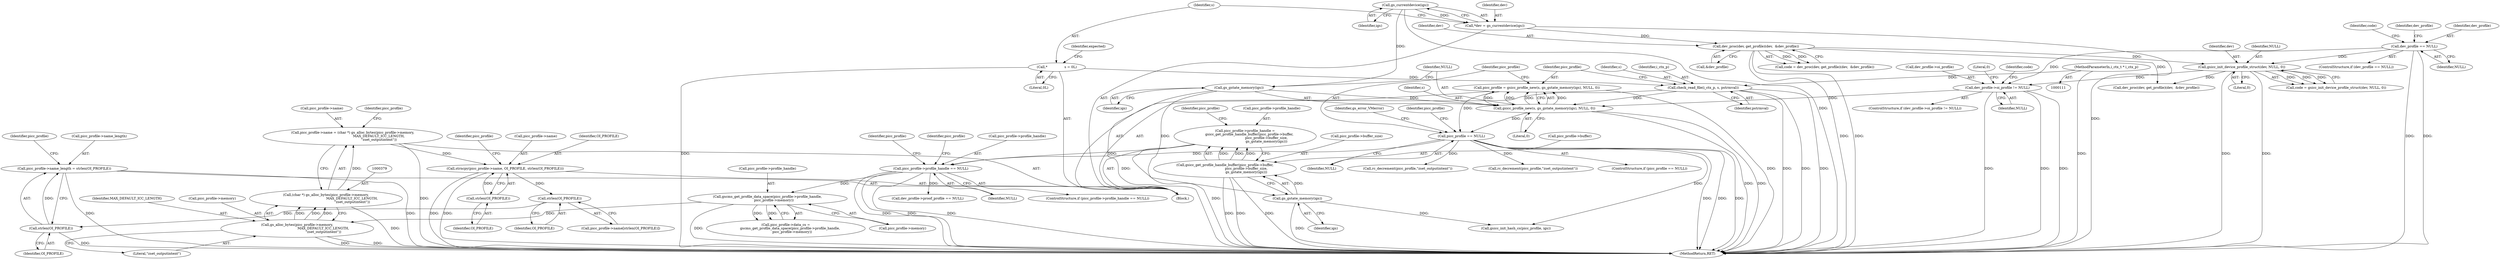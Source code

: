digraph "0_ghostscript_67d760ab775dae4efe803b5944b0439aa3c0b04a_1@API" {
"1000401" [label="(Call,picc_profile->name_length = strlen(OI_PROFILE))"];
"1000405" [label="(Call,strlen(OI_PROFILE))"];
"1000398" [label="(Call,strlen(OI_PROFILE))"];
"1000386" [label="(Call,strncpy(picc_profile->name, OI_PROFILE, strlen(OI_PROFILE)))"];
"1000374" [label="(Call,picc_profile->name = (char *) gs_alloc_bytes(picc_profile->memory,\n                                                 MAX_DEFAULT_ICC_LENGTH,\n                                                 \"zset_outputintent\"))"];
"1000378" [label="(Call,(char *) gs_alloc_bytes(picc_profile->memory,\n                                                 MAX_DEFAULT_ICC_LENGTH,\n                                                 \"zset_outputintent\"))"];
"1000380" [label="(Call,gs_alloc_bytes(picc_profile->memory,\n                                                 MAX_DEFAULT_ICC_LENGTH,\n                                                 \"zset_outputintent\"))"];
"1000302" [label="(Call,gscms_get_profile_data_space(picc_profile->profile_handle,\n            picc_profile->memory))"];
"1000286" [label="(Call,picc_profile->profile_handle == NULL)"];
"1000272" [label="(Call,picc_profile->profile_handle =\n        gsicc_get_profile_handle_buffer(picc_profile->buffer,\n                                        picc_profile->buffer_size,\n                                        gs_gstate_memory(igs)))"];
"1000276" [label="(Call,gsicc_get_profile_handle_buffer(picc_profile->buffer,\n                                        picc_profile->buffer_size,\n                                        gs_gstate_memory(igs)))"];
"1000283" [label="(Call,gs_gstate_memory(igs))"];
"1000255" [label="(Call,gs_gstate_memory(igs))"];
"1000125" [label="(Call,gs_currentdevice(igs))"];
"1000260" [label="(Call,picc_profile == NULL)"];
"1000251" [label="(Call,picc_profile = gsicc_profile_new(s, gs_gstate_memory(igs), NULL, 0))"];
"1000253" [label="(Call,gsicc_profile_new(s, gs_gstate_memory(igs), NULL, 0))"];
"1000247" [label="(Call,check_read_file(i_ctx_p, s, pstrmval))"];
"1000112" [label="(MethodParameterIn,i_ctx_t * i_ctx_p)"];
"1000129" [label="(Call,*                s = 0L)"];
"1000205" [label="(Call,dev_profile->oi_profile != NULL)"];
"1000176" [label="(Call,dev_profile == NULL)"];
"1000182" [label="(Call,gsicc_init_device_profile_struct(dev, NULL, 0))"];
"1000165" [label="(Call,dev_proc(dev, get_profile)(dev,  &dev_profile))"];
"1000123" [label="(Call,*dev = gs_currentdevice(igs))"];
"1000391" [label="(Call,strlen(OI_PROFILE))"];
"1000396" [label="(Identifier,picc_profile)"];
"1000381" [label="(Call,picc_profile->memory)"];
"1000175" [label="(ControlStructure,if (dev_profile == NULL))"];
"1000249" [label="(Identifier,s)"];
"1000180" [label="(Call,code = gsicc_init_device_profile_struct(dev, NULL, 0))"];
"1000272" [label="(Call,picc_profile->profile_handle =\n        gsicc_get_profile_handle_buffer(picc_profile->buffer,\n                                        picc_profile->buffer_size,\n                                        gs_gstate_memory(igs)))"];
"1000409" [label="(Identifier,picc_profile)"];
"1000123" [label="(Call,*dev = gs_currentdevice(igs))"];
"1000386" [label="(Call,strncpy(picc_profile->name, OI_PROFILE, strlen(OI_PROFILE)))"];
"1000251" [label="(Call,picc_profile = gsicc_profile_new(s, gs_gstate_memory(igs), NULL, 0))"];
"1000300" [label="(Identifier,picc_profile)"];
"1000177" [label="(Identifier,dev_profile)"];
"1000258" [label="(Literal,0)"];
"1000257" [label="(Identifier,NULL)"];
"1000280" [label="(Call,picc_profile->buffer_size)"];
"1000112" [label="(MethodParameterIn,i_ctx_t * i_ctx_p)"];
"1000378" [label="(Call,(char *) gs_alloc_bytes(picc_profile->memory,\n                                                 MAX_DEFAULT_ICC_LENGTH,\n                                                 \"zset_outputintent\"))"];
"1000394" [label="(Call,picc_profile->name[strlen(OI_PROFILE)])"];
"1000276" [label="(Call,gsicc_get_profile_handle_buffer(picc_profile->buffer,\n                                        picc_profile->buffer_size,\n                                        gs_gstate_memory(igs)))"];
"1000212" [label="(Literal,0)"];
"1000392" [label="(Identifier,OI_PROFILE)"];
"1000277" [label="(Call,picc_profile->buffer)"];
"1000166" [label="(Identifier,dev)"];
"1000181" [label="(Identifier,code)"];
"1000302" [label="(Call,gscms_get_profile_data_space(picc_profile->profile_handle,\n            picc_profile->memory))"];
"1000182" [label="(Call,gsicc_init_device_profile_struct(dev, NULL, 0))"];
"1000385" [label="(Literal,\"zset_outputintent\")"];
"1000194" [label="(Call,dev_proc(dev, get_profile)(dev,  &dev_profile))"];
"1000391" [label="(Call,strlen(OI_PROFILE))"];
"1000259" [label="(ControlStructure,if (picc_profile == NULL))"];
"1000183" [label="(Identifier,dev)"];
"1000163" [label="(Call,code = dev_proc(dev, get_profile)(dev,  &dev_profile))"];
"1000265" [label="(Identifier,gs_error_VMerror)"];
"1000405" [label="(Call,strlen(OI_PROFILE))"];
"1000375" [label="(Call,picc_profile->name)"];
"1000261" [label="(Identifier,picc_profile)"];
"1000129" [label="(Call,*                s = 0L)"];
"1000284" [label="(Identifier,igs)"];
"1000176" [label="(Call,dev_profile == NULL)"];
"1000209" [label="(Identifier,NULL)"];
"1000185" [label="(Literal,0)"];
"1000260" [label="(Call,picc_profile == NULL)"];
"1000252" [label="(Identifier,picc_profile)"];
"1000366" [label="(Call,gsicc_init_hash_cs(picc_profile, igs))"];
"1000298" [label="(Call,picc_profile->data_cs =\n        gscms_get_profile_data_space(picc_profile->profile_handle,\n            picc_profile->memory))"];
"1000207" [label="(Identifier,dev_profile)"];
"1000126" [label="(Identifier,igs)"];
"1000303" [label="(Call,picc_profile->profile_handle)"];
"1000214" [label="(Identifier,code)"];
"1000204" [label="(ControlStructure,if (dev_profile->oi_profile != NULL))"];
"1000285" [label="(ControlStructure,if (picc_profile->profile_handle == NULL))"];
"1000269" [label="(Identifier,picc_profile)"];
"1000255" [label="(Call,gs_gstate_memory(igs))"];
"1000256" [label="(Identifier,igs)"];
"1000250" [label="(Identifier,pstrmval)"];
"1000262" [label="(Identifier,NULL)"];
"1000283" [label="(Call,gs_gstate_memory(igs))"];
"1000387" [label="(Call,picc_profile->name)"];
"1000253" [label="(Call,gsicc_profile_new(s, gs_gstate_memory(igs), NULL, 0))"];
"1000374" [label="(Call,picc_profile->name = (char *) gs_alloc_bytes(picc_profile->memory,\n                                                 MAX_DEFAULT_ICC_LENGTH,\n                                                 \"zset_outputintent\"))"];
"1000113" [label="(Block,)"];
"1000206" [label="(Call,dev_profile->oi_profile)"];
"1000254" [label="(Identifier,s)"];
"1000165" [label="(Call,dev_proc(dev, get_profile)(dev,  &dev_profile))"];
"1000287" [label="(Call,picc_profile->profile_handle)"];
"1000167" [label="(Call,&dev_profile)"];
"1000248" [label="(Identifier,i_ctx_p)"];
"1000390" [label="(Identifier,OI_PROFILE)"];
"1000286" [label="(Call,picc_profile->profile_handle == NULL)"];
"1000380" [label="(Call,gs_alloc_bytes(picc_profile->memory,\n                                                 MAX_DEFAULT_ICC_LENGTH,\n                                                 \"zset_outputintent\"))"];
"1000451" [label="(Call,dev_profile->proof_profile == NULL)"];
"1000361" [label="(Call,rc_decrement(picc_profile,\"zset_outputintent\"))"];
"1000399" [label="(Identifier,OI_PROFILE)"];
"1000124" [label="(Identifier,dev)"];
"1000384" [label="(Identifier,MAX_DEFAULT_ICC_LENGTH)"];
"1000273" [label="(Call,picc_profile->profile_handle)"];
"1000406" [label="(Identifier,OI_PROFILE)"];
"1000131" [label="(Literal,0L)"];
"1000290" [label="(Identifier,NULL)"];
"1000401" [label="(Call,picc_profile->name_length = strlen(OI_PROFILE))"];
"1000184" [label="(Identifier,NULL)"];
"1000292" [label="(Call,rc_decrement(picc_profile,\"zset_outputintent\"))"];
"1000398" [label="(Call,strlen(OI_PROFILE))"];
"1000178" [label="(Identifier,NULL)"];
"1000125" [label="(Call,gs_currentdevice(igs))"];
"1000306" [label="(Call,picc_profile->memory)"];
"1000139" [label="(Identifier,expected)"];
"1000524" [label="(MethodReturn,RET)"];
"1000247" [label="(Call,check_read_file(i_ctx_p, s, pstrmval))"];
"1000288" [label="(Identifier,picc_profile)"];
"1000388" [label="(Identifier,picc_profile)"];
"1000130" [label="(Identifier,s)"];
"1000402" [label="(Call,picc_profile->name_length)"];
"1000205" [label="(Call,dev_profile->oi_profile != NULL)"];
"1000293" [label="(Identifier,picc_profile)"];
"1000401" -> "1000113"  [label="AST: "];
"1000401" -> "1000405"  [label="CFG: "];
"1000402" -> "1000401"  [label="AST: "];
"1000405" -> "1000401"  [label="AST: "];
"1000409" -> "1000401"  [label="CFG: "];
"1000401" -> "1000524"  [label="DDG: "];
"1000401" -> "1000524"  [label="DDG: "];
"1000405" -> "1000401"  [label="DDG: "];
"1000405" -> "1000406"  [label="CFG: "];
"1000406" -> "1000405"  [label="AST: "];
"1000405" -> "1000524"  [label="DDG: "];
"1000398" -> "1000405"  [label="DDG: "];
"1000398" -> "1000394"  [label="AST: "];
"1000398" -> "1000399"  [label="CFG: "];
"1000399" -> "1000398"  [label="AST: "];
"1000394" -> "1000398"  [label="CFG: "];
"1000386" -> "1000398"  [label="DDG: "];
"1000386" -> "1000113"  [label="AST: "];
"1000386" -> "1000391"  [label="CFG: "];
"1000387" -> "1000386"  [label="AST: "];
"1000390" -> "1000386"  [label="AST: "];
"1000391" -> "1000386"  [label="AST: "];
"1000396" -> "1000386"  [label="CFG: "];
"1000386" -> "1000524"  [label="DDG: "];
"1000386" -> "1000524"  [label="DDG: "];
"1000374" -> "1000386"  [label="DDG: "];
"1000391" -> "1000386"  [label="DDG: "];
"1000374" -> "1000113"  [label="AST: "];
"1000374" -> "1000378"  [label="CFG: "];
"1000375" -> "1000374"  [label="AST: "];
"1000378" -> "1000374"  [label="AST: "];
"1000388" -> "1000374"  [label="CFG: "];
"1000374" -> "1000524"  [label="DDG: "];
"1000378" -> "1000374"  [label="DDG: "];
"1000378" -> "1000380"  [label="CFG: "];
"1000379" -> "1000378"  [label="AST: "];
"1000380" -> "1000378"  [label="AST: "];
"1000378" -> "1000524"  [label="DDG: "];
"1000380" -> "1000378"  [label="DDG: "];
"1000380" -> "1000378"  [label="DDG: "];
"1000380" -> "1000378"  [label="DDG: "];
"1000380" -> "1000385"  [label="CFG: "];
"1000381" -> "1000380"  [label="AST: "];
"1000384" -> "1000380"  [label="AST: "];
"1000385" -> "1000380"  [label="AST: "];
"1000380" -> "1000524"  [label="DDG: "];
"1000380" -> "1000524"  [label="DDG: "];
"1000302" -> "1000380"  [label="DDG: "];
"1000302" -> "1000298"  [label="AST: "];
"1000302" -> "1000306"  [label="CFG: "];
"1000303" -> "1000302"  [label="AST: "];
"1000306" -> "1000302"  [label="AST: "];
"1000298" -> "1000302"  [label="CFG: "];
"1000302" -> "1000524"  [label="DDG: "];
"1000302" -> "1000298"  [label="DDG: "];
"1000302" -> "1000298"  [label="DDG: "];
"1000286" -> "1000302"  [label="DDG: "];
"1000286" -> "1000285"  [label="AST: "];
"1000286" -> "1000290"  [label="CFG: "];
"1000287" -> "1000286"  [label="AST: "];
"1000290" -> "1000286"  [label="AST: "];
"1000293" -> "1000286"  [label="CFG: "];
"1000300" -> "1000286"  [label="CFG: "];
"1000286" -> "1000524"  [label="DDG: "];
"1000286" -> "1000524"  [label="DDG: "];
"1000286" -> "1000524"  [label="DDG: "];
"1000272" -> "1000286"  [label="DDG: "];
"1000260" -> "1000286"  [label="DDG: "];
"1000286" -> "1000451"  [label="DDG: "];
"1000272" -> "1000113"  [label="AST: "];
"1000272" -> "1000276"  [label="CFG: "];
"1000273" -> "1000272"  [label="AST: "];
"1000276" -> "1000272"  [label="AST: "];
"1000288" -> "1000272"  [label="CFG: "];
"1000272" -> "1000524"  [label="DDG: "];
"1000276" -> "1000272"  [label="DDG: "];
"1000276" -> "1000272"  [label="DDG: "];
"1000276" -> "1000272"  [label="DDG: "];
"1000276" -> "1000283"  [label="CFG: "];
"1000277" -> "1000276"  [label="AST: "];
"1000280" -> "1000276"  [label="AST: "];
"1000283" -> "1000276"  [label="AST: "];
"1000276" -> "1000524"  [label="DDG: "];
"1000276" -> "1000524"  [label="DDG: "];
"1000276" -> "1000524"  [label="DDG: "];
"1000283" -> "1000276"  [label="DDG: "];
"1000283" -> "1000284"  [label="CFG: "];
"1000284" -> "1000283"  [label="AST: "];
"1000283" -> "1000524"  [label="DDG: "];
"1000255" -> "1000283"  [label="DDG: "];
"1000283" -> "1000366"  [label="DDG: "];
"1000255" -> "1000253"  [label="AST: "];
"1000255" -> "1000256"  [label="CFG: "];
"1000256" -> "1000255"  [label="AST: "];
"1000257" -> "1000255"  [label="CFG: "];
"1000255" -> "1000524"  [label="DDG: "];
"1000255" -> "1000253"  [label="DDG: "];
"1000125" -> "1000255"  [label="DDG: "];
"1000125" -> "1000123"  [label="AST: "];
"1000125" -> "1000126"  [label="CFG: "];
"1000126" -> "1000125"  [label="AST: "];
"1000123" -> "1000125"  [label="CFG: "];
"1000125" -> "1000524"  [label="DDG: "];
"1000125" -> "1000123"  [label="DDG: "];
"1000260" -> "1000259"  [label="AST: "];
"1000260" -> "1000262"  [label="CFG: "];
"1000261" -> "1000260"  [label="AST: "];
"1000262" -> "1000260"  [label="AST: "];
"1000265" -> "1000260"  [label="CFG: "];
"1000269" -> "1000260"  [label="CFG: "];
"1000260" -> "1000524"  [label="DDG: "];
"1000260" -> "1000524"  [label="DDG: "];
"1000260" -> "1000524"  [label="DDG: "];
"1000251" -> "1000260"  [label="DDG: "];
"1000253" -> "1000260"  [label="DDG: "];
"1000260" -> "1000292"  [label="DDG: "];
"1000260" -> "1000361"  [label="DDG: "];
"1000260" -> "1000366"  [label="DDG: "];
"1000251" -> "1000113"  [label="AST: "];
"1000251" -> "1000253"  [label="CFG: "];
"1000252" -> "1000251"  [label="AST: "];
"1000253" -> "1000251"  [label="AST: "];
"1000261" -> "1000251"  [label="CFG: "];
"1000251" -> "1000524"  [label="DDG: "];
"1000253" -> "1000251"  [label="DDG: "];
"1000253" -> "1000251"  [label="DDG: "];
"1000253" -> "1000251"  [label="DDG: "];
"1000253" -> "1000251"  [label="DDG: "];
"1000253" -> "1000258"  [label="CFG: "];
"1000254" -> "1000253"  [label="AST: "];
"1000257" -> "1000253"  [label="AST: "];
"1000258" -> "1000253"  [label="AST: "];
"1000253" -> "1000524"  [label="DDG: "];
"1000253" -> "1000524"  [label="DDG: "];
"1000247" -> "1000253"  [label="DDG: "];
"1000205" -> "1000253"  [label="DDG: "];
"1000247" -> "1000113"  [label="AST: "];
"1000247" -> "1000250"  [label="CFG: "];
"1000248" -> "1000247"  [label="AST: "];
"1000249" -> "1000247"  [label="AST: "];
"1000250" -> "1000247"  [label="AST: "];
"1000252" -> "1000247"  [label="CFG: "];
"1000247" -> "1000524"  [label="DDG: "];
"1000247" -> "1000524"  [label="DDG: "];
"1000247" -> "1000524"  [label="DDG: "];
"1000112" -> "1000247"  [label="DDG: "];
"1000129" -> "1000247"  [label="DDG: "];
"1000112" -> "1000111"  [label="AST: "];
"1000112" -> "1000524"  [label="DDG: "];
"1000129" -> "1000113"  [label="AST: "];
"1000129" -> "1000131"  [label="CFG: "];
"1000130" -> "1000129"  [label="AST: "];
"1000131" -> "1000129"  [label="AST: "];
"1000139" -> "1000129"  [label="CFG: "];
"1000129" -> "1000524"  [label="DDG: "];
"1000205" -> "1000204"  [label="AST: "];
"1000205" -> "1000209"  [label="CFG: "];
"1000206" -> "1000205"  [label="AST: "];
"1000209" -> "1000205"  [label="AST: "];
"1000212" -> "1000205"  [label="CFG: "];
"1000214" -> "1000205"  [label="CFG: "];
"1000205" -> "1000524"  [label="DDG: "];
"1000205" -> "1000524"  [label="DDG: "];
"1000205" -> "1000524"  [label="DDG: "];
"1000176" -> "1000205"  [label="DDG: "];
"1000182" -> "1000205"  [label="DDG: "];
"1000176" -> "1000175"  [label="AST: "];
"1000176" -> "1000178"  [label="CFG: "];
"1000177" -> "1000176"  [label="AST: "];
"1000178" -> "1000176"  [label="AST: "];
"1000181" -> "1000176"  [label="CFG: "];
"1000207" -> "1000176"  [label="CFG: "];
"1000176" -> "1000524"  [label="DDG: "];
"1000176" -> "1000524"  [label="DDG: "];
"1000176" -> "1000182"  [label="DDG: "];
"1000182" -> "1000180"  [label="AST: "];
"1000182" -> "1000185"  [label="CFG: "];
"1000183" -> "1000182"  [label="AST: "];
"1000184" -> "1000182"  [label="AST: "];
"1000185" -> "1000182"  [label="AST: "];
"1000180" -> "1000182"  [label="CFG: "];
"1000182" -> "1000524"  [label="DDG: "];
"1000182" -> "1000524"  [label="DDG: "];
"1000182" -> "1000180"  [label="DDG: "];
"1000182" -> "1000180"  [label="DDG: "];
"1000182" -> "1000180"  [label="DDG: "];
"1000165" -> "1000182"  [label="DDG: "];
"1000182" -> "1000194"  [label="DDG: "];
"1000165" -> "1000163"  [label="AST: "];
"1000165" -> "1000167"  [label="CFG: "];
"1000166" -> "1000165"  [label="AST: "];
"1000167" -> "1000165"  [label="AST: "];
"1000163" -> "1000165"  [label="CFG: "];
"1000165" -> "1000524"  [label="DDG: "];
"1000165" -> "1000524"  [label="DDG: "];
"1000165" -> "1000163"  [label="DDG: "];
"1000165" -> "1000163"  [label="DDG: "];
"1000123" -> "1000165"  [label="DDG: "];
"1000165" -> "1000194"  [label="DDG: "];
"1000123" -> "1000113"  [label="AST: "];
"1000124" -> "1000123"  [label="AST: "];
"1000130" -> "1000123"  [label="CFG: "];
"1000123" -> "1000524"  [label="DDG: "];
"1000391" -> "1000392"  [label="CFG: "];
"1000392" -> "1000391"  [label="AST: "];
}
